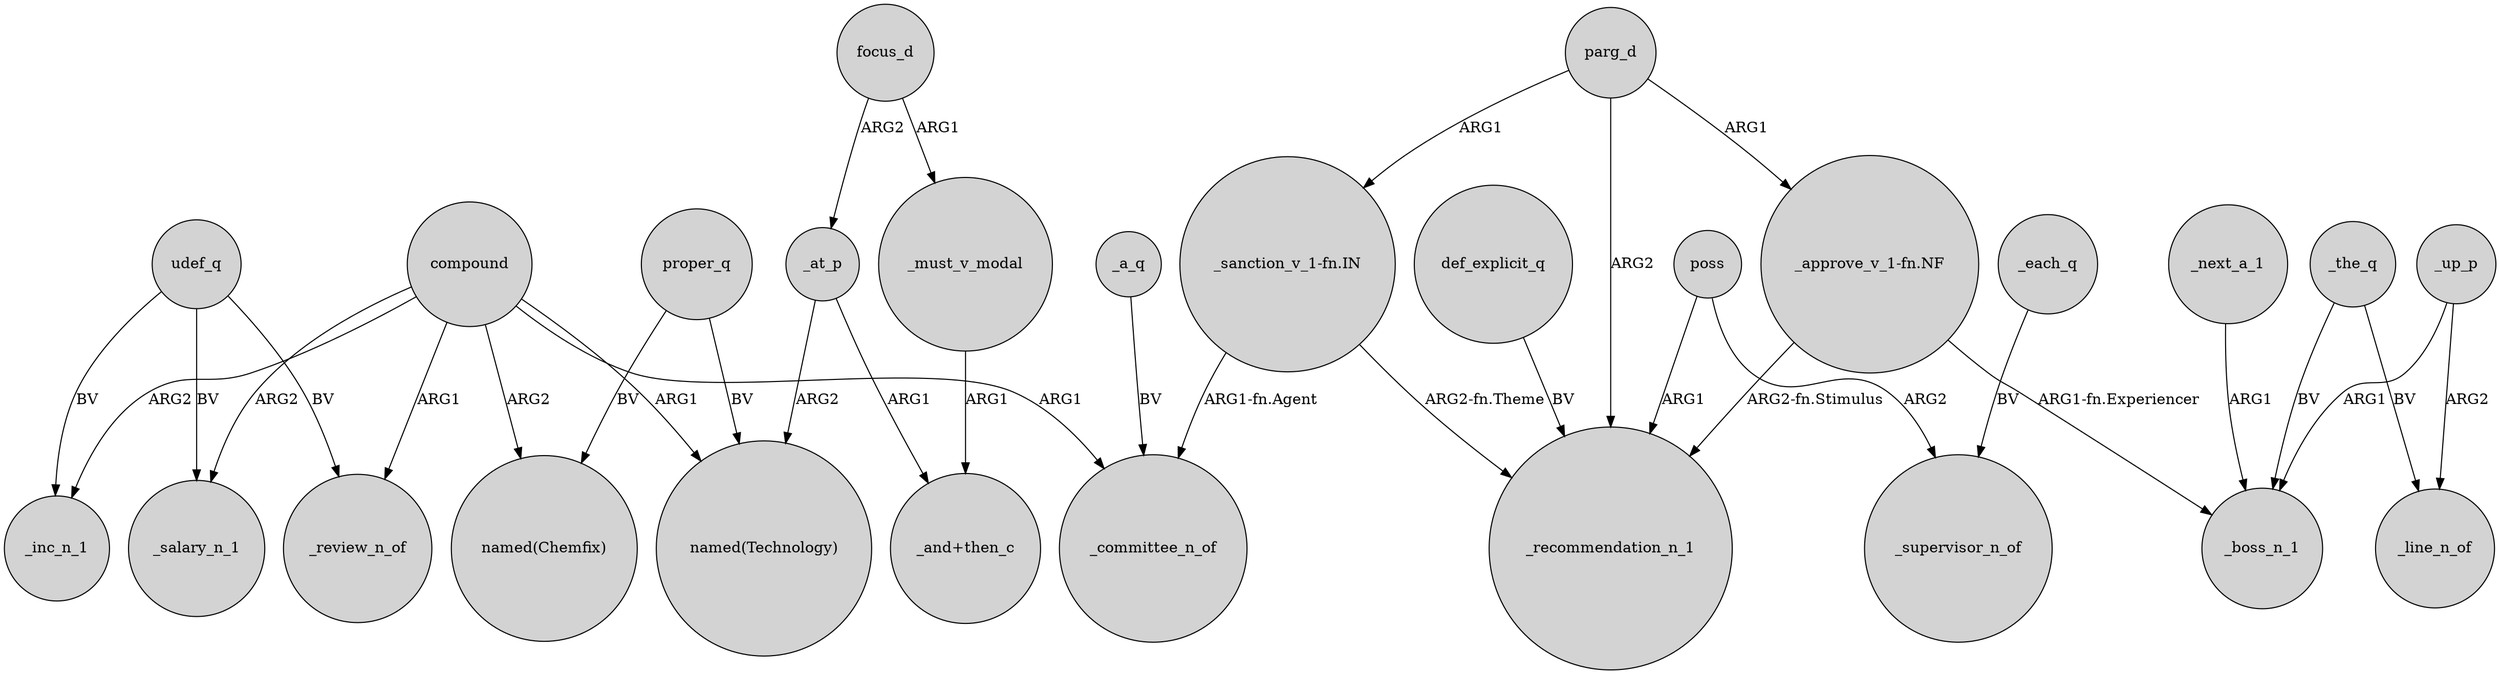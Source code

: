 digraph {
	node [shape=circle style=filled]
	compound -> _salary_n_1 [label=ARG2]
	poss -> _recommendation_n_1 [label=ARG1]
	udef_q -> _inc_n_1 [label=BV]
	"_approve_v_1-fn.NF" -> _recommendation_n_1 [label="ARG2-fn.Stimulus"]
	_the_q -> _line_n_of [label=BV]
	_up_p -> _boss_n_1 [label=ARG1]
	compound -> "named(Technology)" [label=ARG1]
	_up_p -> _line_n_of [label=ARG2]
	_a_q -> _committee_n_of [label=BV]
	poss -> _supervisor_n_of [label=ARG2]
	udef_q -> _review_n_of [label=BV]
	proper_q -> "named(Chemfix)" [label=BV]
	focus_d -> _at_p [label=ARG2]
	compound -> "named(Chemfix)" [label=ARG2]
	_the_q -> _boss_n_1 [label=BV]
	focus_d -> _must_v_modal [label=ARG1]
	_at_p -> "named(Technology)" [label=ARG2]
	_must_v_modal -> "_and+then_c" [label=ARG1]
	"_sanction_v_1-fn.IN" -> _recommendation_n_1 [label="ARG2-fn.Theme"]
	compound -> _review_n_of [label=ARG1]
	parg_d -> _recommendation_n_1 [label=ARG2]
	proper_q -> "named(Technology)" [label=BV]
	_next_a_1 -> _boss_n_1 [label=ARG1]
	"_approve_v_1-fn.NF" -> _boss_n_1 [label="ARG1-fn.Experiencer"]
	compound -> _committee_n_of [label=ARG1]
	parg_d -> "_sanction_v_1-fn.IN" [label=ARG1]
	udef_q -> _salary_n_1 [label=BV]
	_each_q -> _supervisor_n_of [label=BV]
	parg_d -> "_approve_v_1-fn.NF" [label=ARG1]
	compound -> _inc_n_1 [label=ARG2]
	"_sanction_v_1-fn.IN" -> _committee_n_of [label="ARG1-fn.Agent"]
	def_explicit_q -> _recommendation_n_1 [label=BV]
	_at_p -> "_and+then_c" [label=ARG1]
}
